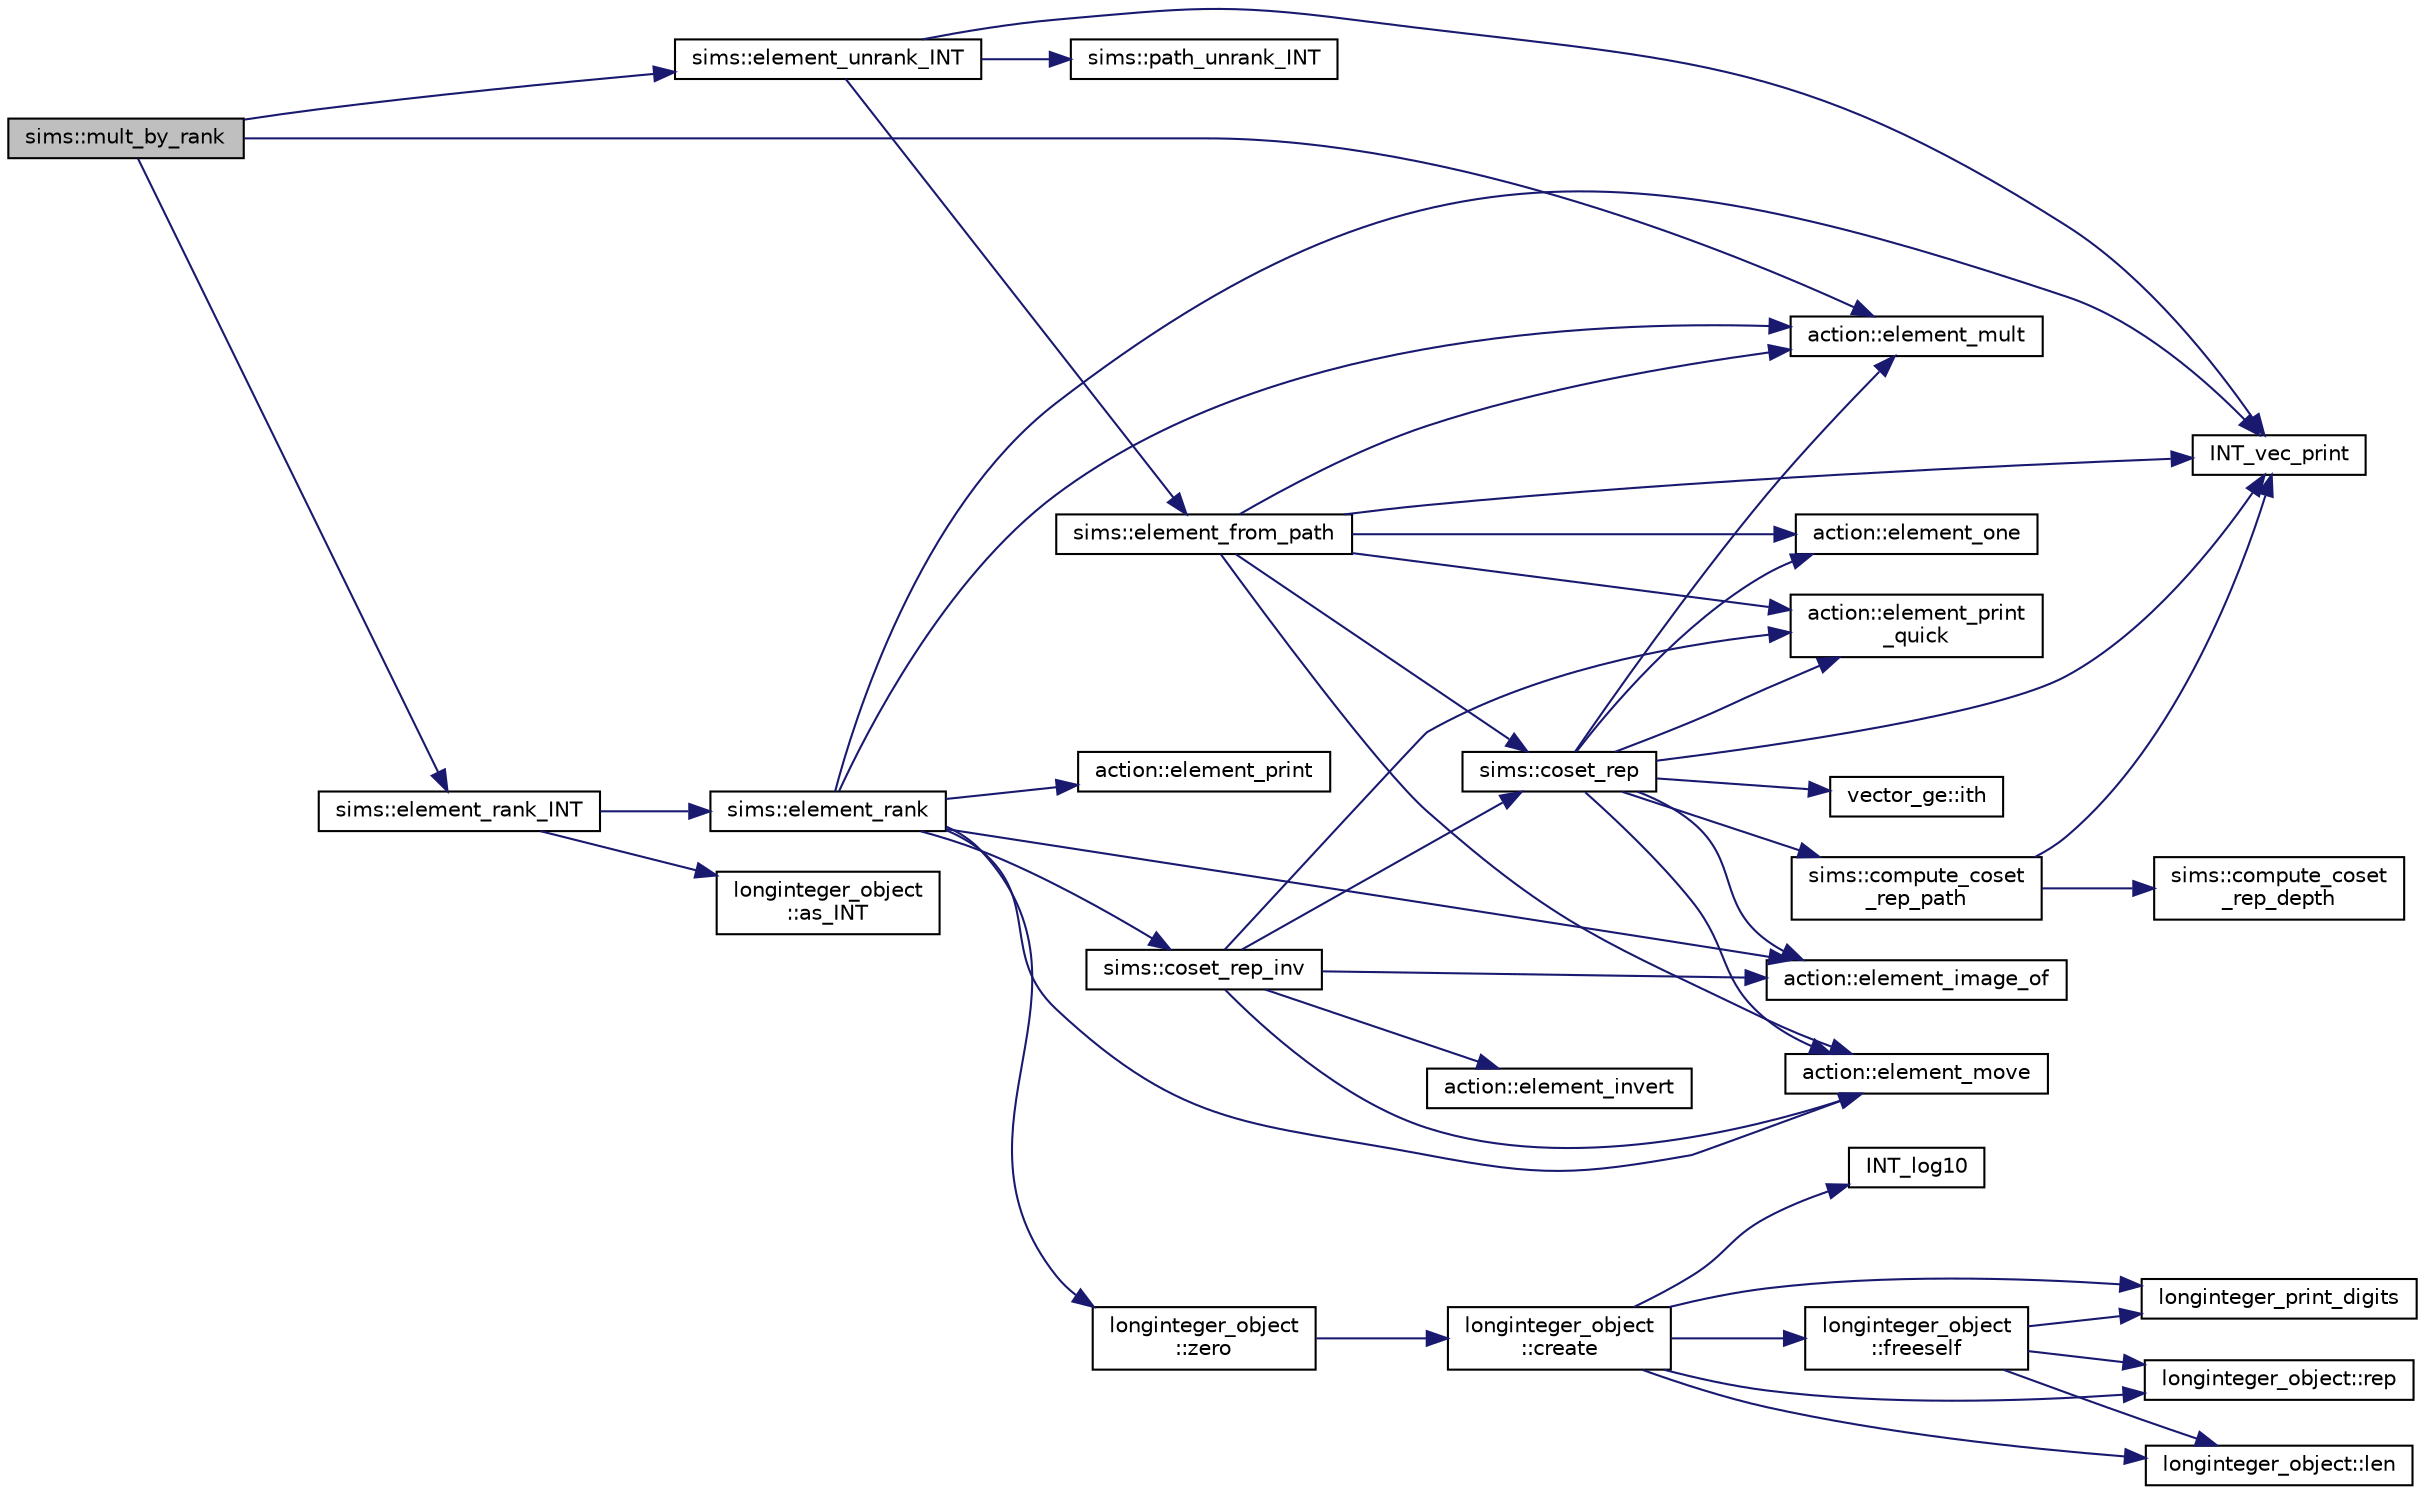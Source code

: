 digraph "sims::mult_by_rank"
{
  edge [fontname="Helvetica",fontsize="10",labelfontname="Helvetica",labelfontsize="10"];
  node [fontname="Helvetica",fontsize="10",shape=record];
  rankdir="LR";
  Node7627 [label="sims::mult_by_rank",height=0.2,width=0.4,color="black", fillcolor="grey75", style="filled", fontcolor="black"];
  Node7627 -> Node7628 [color="midnightblue",fontsize="10",style="solid",fontname="Helvetica"];
  Node7628 [label="sims::element_unrank_INT",height=0.2,width=0.4,color="black", fillcolor="white", style="filled",URL="$d9/df3/classsims.html#a435d84bb7bf7292f14593b2a4344151f"];
  Node7628 -> Node7629 [color="midnightblue",fontsize="10",style="solid",fontname="Helvetica"];
  Node7629 [label="sims::path_unrank_INT",height=0.2,width=0.4,color="black", fillcolor="white", style="filled",URL="$d9/df3/classsims.html#a8ae2ffa971c2aac809d83c18e4e91926"];
  Node7628 -> Node7630 [color="midnightblue",fontsize="10",style="solid",fontname="Helvetica"];
  Node7630 [label="INT_vec_print",height=0.2,width=0.4,color="black", fillcolor="white", style="filled",URL="$df/dbf/sajeeb_8_c.html#a79a5901af0b47dd0d694109543c027fe"];
  Node7628 -> Node7631 [color="midnightblue",fontsize="10",style="solid",fontname="Helvetica"];
  Node7631 [label="sims::element_from_path",height=0.2,width=0.4,color="black", fillcolor="white", style="filled",URL="$d9/df3/classsims.html#a4a9bc25b1b8e61ba34d6d3d9f9fb8ab8"];
  Node7631 -> Node7630 [color="midnightblue",fontsize="10",style="solid",fontname="Helvetica"];
  Node7631 -> Node7632 [color="midnightblue",fontsize="10",style="solid",fontname="Helvetica"];
  Node7632 [label="action::element_one",height=0.2,width=0.4,color="black", fillcolor="white", style="filled",URL="$d2/d86/classaction.html#a780a105daf04d6d1fe7e2f63b3c88e3b"];
  Node7631 -> Node7633 [color="midnightblue",fontsize="10",style="solid",fontname="Helvetica"];
  Node7633 [label="sims::coset_rep",height=0.2,width=0.4,color="black", fillcolor="white", style="filled",URL="$d9/df3/classsims.html#a3d669dba4d005cd2399388f27f44cd04"];
  Node7633 -> Node7634 [color="midnightblue",fontsize="10",style="solid",fontname="Helvetica"];
  Node7634 [label="sims::compute_coset\l_rep_path",height=0.2,width=0.4,color="black", fillcolor="white", style="filled",URL="$d9/df3/classsims.html#a22a53a24eb86dcfe54cb3588776a4d96"];
  Node7634 -> Node7635 [color="midnightblue",fontsize="10",style="solid",fontname="Helvetica"];
  Node7635 [label="sims::compute_coset\l_rep_depth",height=0.2,width=0.4,color="black", fillcolor="white", style="filled",URL="$d9/df3/classsims.html#abfeb782bd253f1df5253486afb120f6f"];
  Node7634 -> Node7630 [color="midnightblue",fontsize="10",style="solid",fontname="Helvetica"];
  Node7633 -> Node7630 [color="midnightblue",fontsize="10",style="solid",fontname="Helvetica"];
  Node7633 -> Node7632 [color="midnightblue",fontsize="10",style="solid",fontname="Helvetica"];
  Node7633 -> Node7636 [color="midnightblue",fontsize="10",style="solid",fontname="Helvetica"];
  Node7636 [label="vector_ge::ith",height=0.2,width=0.4,color="black", fillcolor="white", style="filled",URL="$d4/d6e/classvector__ge.html#a1ff002e8b746a9beb119d57dcd4a15ff"];
  Node7633 -> Node7637 [color="midnightblue",fontsize="10",style="solid",fontname="Helvetica"];
  Node7637 [label="action::element_print\l_quick",height=0.2,width=0.4,color="black", fillcolor="white", style="filled",URL="$d2/d86/classaction.html#a4844680cf6750396f76494a28655265b"];
  Node7633 -> Node7638 [color="midnightblue",fontsize="10",style="solid",fontname="Helvetica"];
  Node7638 [label="action::element_mult",height=0.2,width=0.4,color="black", fillcolor="white", style="filled",URL="$d2/d86/classaction.html#ae9e36b2cae1f0f7bd7144097fa9a34b3"];
  Node7633 -> Node7639 [color="midnightblue",fontsize="10",style="solid",fontname="Helvetica"];
  Node7639 [label="action::element_move",height=0.2,width=0.4,color="black", fillcolor="white", style="filled",URL="$d2/d86/classaction.html#a550947491bbb534d3d7951f50198a874"];
  Node7633 -> Node7640 [color="midnightblue",fontsize="10",style="solid",fontname="Helvetica"];
  Node7640 [label="action::element_image_of",height=0.2,width=0.4,color="black", fillcolor="white", style="filled",URL="$d2/d86/classaction.html#ae09559d4537a048fc860f8a74a31393d"];
  Node7631 -> Node7637 [color="midnightblue",fontsize="10",style="solid",fontname="Helvetica"];
  Node7631 -> Node7638 [color="midnightblue",fontsize="10",style="solid",fontname="Helvetica"];
  Node7631 -> Node7639 [color="midnightblue",fontsize="10",style="solid",fontname="Helvetica"];
  Node7627 -> Node7638 [color="midnightblue",fontsize="10",style="solid",fontname="Helvetica"];
  Node7627 -> Node7641 [color="midnightblue",fontsize="10",style="solid",fontname="Helvetica"];
  Node7641 [label="sims::element_rank_INT",height=0.2,width=0.4,color="black", fillcolor="white", style="filled",URL="$d9/df3/classsims.html#a8ff29017c518c9ed459a7ea9eade2974"];
  Node7641 -> Node7642 [color="midnightblue",fontsize="10",style="solid",fontname="Helvetica"];
  Node7642 [label="sims::element_rank",height=0.2,width=0.4,color="black", fillcolor="white", style="filled",URL="$d9/df3/classsims.html#a00fb332192d01becb17b6a059482fc8d"];
  Node7642 -> Node7639 [color="midnightblue",fontsize="10",style="solid",fontname="Helvetica"];
  Node7642 -> Node7643 [color="midnightblue",fontsize="10",style="solid",fontname="Helvetica"];
  Node7643 [label="longinteger_object\l::zero",height=0.2,width=0.4,color="black", fillcolor="white", style="filled",URL="$dd/d7e/classlonginteger__object.html#a6cdf946c2eb5e3e71ffb534716fa8a86"];
  Node7643 -> Node7644 [color="midnightblue",fontsize="10",style="solid",fontname="Helvetica"];
  Node7644 [label="longinteger_object\l::create",height=0.2,width=0.4,color="black", fillcolor="white", style="filled",URL="$dd/d7e/classlonginteger__object.html#a95d2eebc60849c3963a49298b1f498c2"];
  Node7644 -> Node7645 [color="midnightblue",fontsize="10",style="solid",fontname="Helvetica"];
  Node7645 [label="longinteger_object\l::freeself",height=0.2,width=0.4,color="black", fillcolor="white", style="filled",URL="$dd/d7e/classlonginteger__object.html#a06450f8c4795d81da6d680830ef958a1"];
  Node7645 -> Node7646 [color="midnightblue",fontsize="10",style="solid",fontname="Helvetica"];
  Node7646 [label="longinteger_print_digits",height=0.2,width=0.4,color="black", fillcolor="white", style="filled",URL="$de/dc5/algebra__and__number__theory_8h.html#ac2bac7b12f5b6440b8dad275cd7a157d"];
  Node7645 -> Node7647 [color="midnightblue",fontsize="10",style="solid",fontname="Helvetica"];
  Node7647 [label="longinteger_object::rep",height=0.2,width=0.4,color="black", fillcolor="white", style="filled",URL="$dd/d7e/classlonginteger__object.html#a3ecaf12738cc721d281c416503f241e2"];
  Node7645 -> Node7648 [color="midnightblue",fontsize="10",style="solid",fontname="Helvetica"];
  Node7648 [label="longinteger_object::len",height=0.2,width=0.4,color="black", fillcolor="white", style="filled",URL="$dd/d7e/classlonginteger__object.html#a0bfeae35be8a6fd44ed7f76413596ab1"];
  Node7644 -> Node7649 [color="midnightblue",fontsize="10",style="solid",fontname="Helvetica"];
  Node7649 [label="INT_log10",height=0.2,width=0.4,color="black", fillcolor="white", style="filled",URL="$de/dc5/algebra__and__number__theory_8h.html#a98bc0a6c562370a355165d2538dac250"];
  Node7644 -> Node7646 [color="midnightblue",fontsize="10",style="solid",fontname="Helvetica"];
  Node7644 -> Node7647 [color="midnightblue",fontsize="10",style="solid",fontname="Helvetica"];
  Node7644 -> Node7648 [color="midnightblue",fontsize="10",style="solid",fontname="Helvetica"];
  Node7642 -> Node7640 [color="midnightblue",fontsize="10",style="solid",fontname="Helvetica"];
  Node7642 -> Node7630 [color="midnightblue",fontsize="10",style="solid",fontname="Helvetica"];
  Node7642 -> Node7650 [color="midnightblue",fontsize="10",style="solid",fontname="Helvetica"];
  Node7650 [label="action::element_print",height=0.2,width=0.4,color="black", fillcolor="white", style="filled",URL="$d2/d86/classaction.html#ae38c3ef3c1125213733d63c6fc3c40cd"];
  Node7642 -> Node7651 [color="midnightblue",fontsize="10",style="solid",fontname="Helvetica"];
  Node7651 [label="sims::coset_rep_inv",height=0.2,width=0.4,color="black", fillcolor="white", style="filled",URL="$d9/df3/classsims.html#a388f523d4ec997fce4e9ede924de99b9"];
  Node7651 -> Node7633 [color="midnightblue",fontsize="10",style="solid",fontname="Helvetica"];
  Node7651 -> Node7637 [color="midnightblue",fontsize="10",style="solid",fontname="Helvetica"];
  Node7651 -> Node7640 [color="midnightblue",fontsize="10",style="solid",fontname="Helvetica"];
  Node7651 -> Node7652 [color="midnightblue",fontsize="10",style="solid",fontname="Helvetica"];
  Node7652 [label="action::element_invert",height=0.2,width=0.4,color="black", fillcolor="white", style="filled",URL="$d2/d86/classaction.html#aa4bd01e338497714586636751fcef436"];
  Node7651 -> Node7639 [color="midnightblue",fontsize="10",style="solid",fontname="Helvetica"];
  Node7642 -> Node7638 [color="midnightblue",fontsize="10",style="solid",fontname="Helvetica"];
  Node7641 -> Node7653 [color="midnightblue",fontsize="10",style="solid",fontname="Helvetica"];
  Node7653 [label="longinteger_object\l::as_INT",height=0.2,width=0.4,color="black", fillcolor="white", style="filled",URL="$dd/d7e/classlonginteger__object.html#afb992d4679a6741acc63c8bcba27971e"];
}
